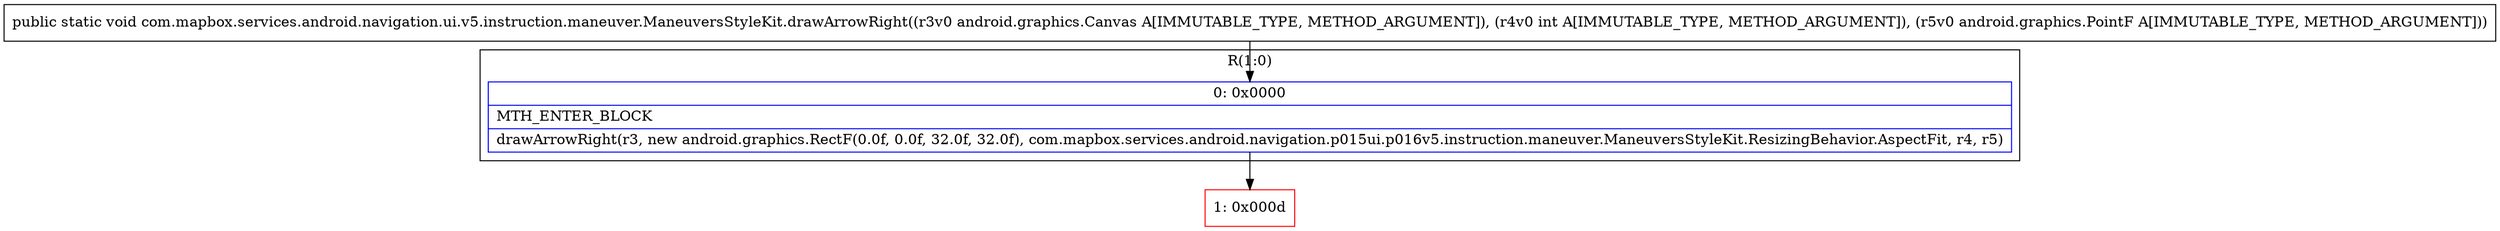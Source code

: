digraph "CFG forcom.mapbox.services.android.navigation.ui.v5.instruction.maneuver.ManeuversStyleKit.drawArrowRight(Landroid\/graphics\/Canvas;ILandroid\/graphics\/PointF;)V" {
subgraph cluster_Region_1291963457 {
label = "R(1:0)";
node [shape=record,color=blue];
Node_0 [shape=record,label="{0\:\ 0x0000|MTH_ENTER_BLOCK\l|drawArrowRight(r3, new android.graphics.RectF(0.0f, 0.0f, 32.0f, 32.0f), com.mapbox.services.android.navigation.p015ui.p016v5.instruction.maneuver.ManeuversStyleKit.ResizingBehavior.AspectFit, r4, r5)\l}"];
}
Node_1 [shape=record,color=red,label="{1\:\ 0x000d}"];
MethodNode[shape=record,label="{public static void com.mapbox.services.android.navigation.ui.v5.instruction.maneuver.ManeuversStyleKit.drawArrowRight((r3v0 android.graphics.Canvas A[IMMUTABLE_TYPE, METHOD_ARGUMENT]), (r4v0 int A[IMMUTABLE_TYPE, METHOD_ARGUMENT]), (r5v0 android.graphics.PointF A[IMMUTABLE_TYPE, METHOD_ARGUMENT])) }"];
MethodNode -> Node_0;
Node_0 -> Node_1;
}

